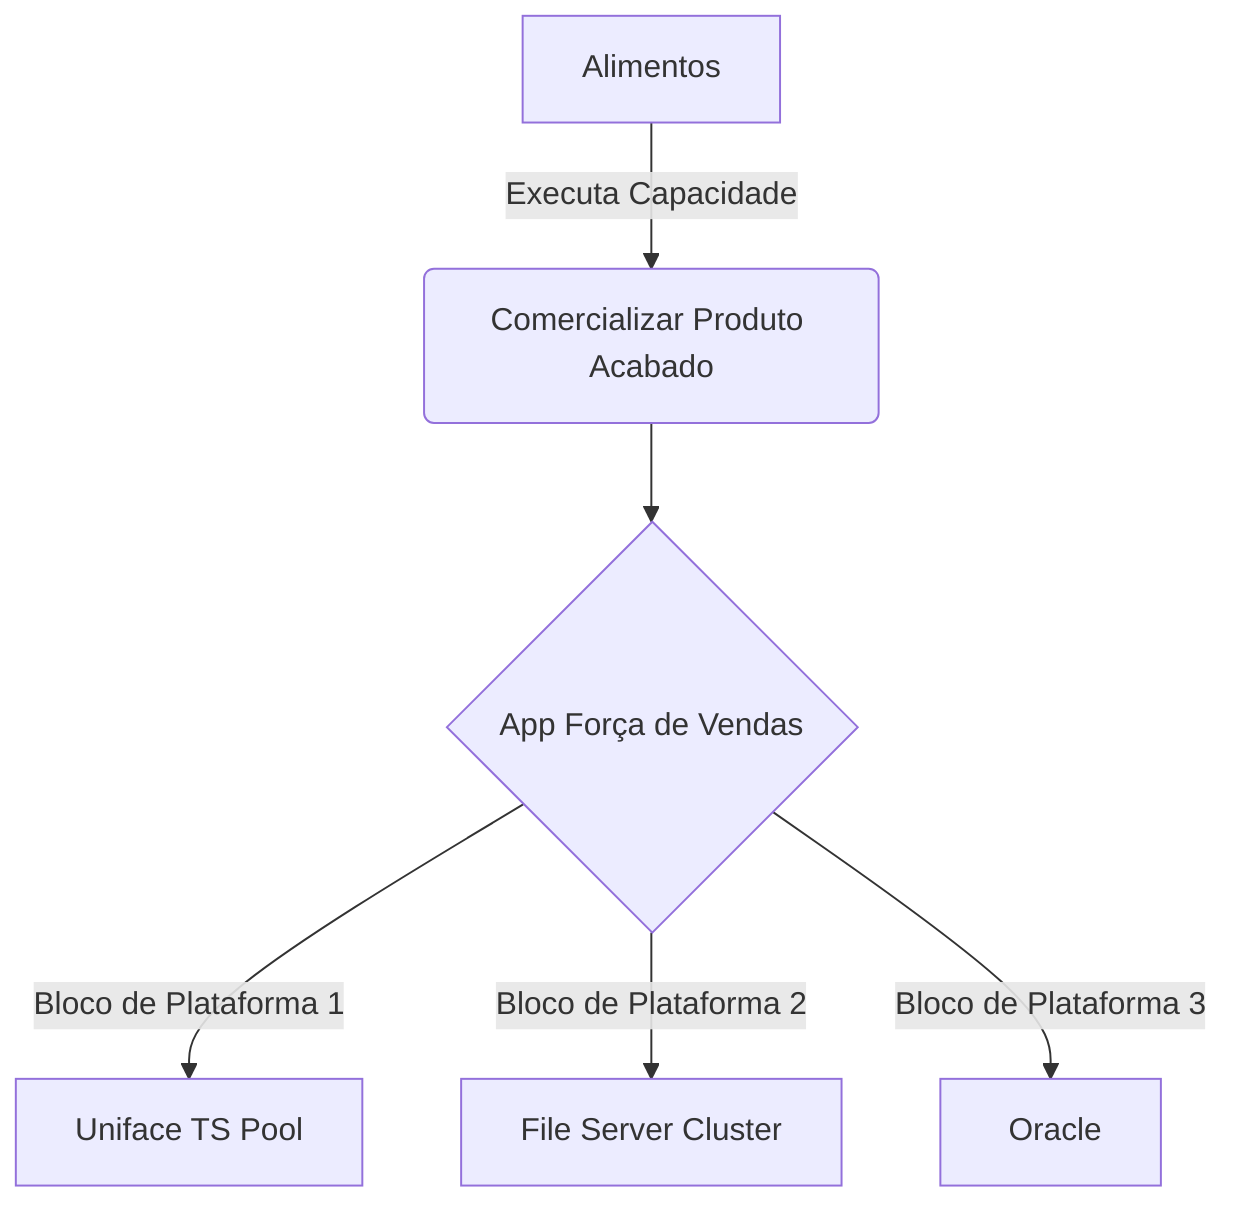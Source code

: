 graph TD
    A[Alimentos] -->|Executa Capacidade| B(Comercializar Produto Acabado)
    B --> C{App Força de Vendas}
    C -->|Bloco de Plataforma 1| D["Uniface TS Pool"]
    C -->|Bloco de Plataforma 2| E["File Server Cluster"]
    C -->|Bloco de Plataforma 3| F[fa:fa-orcl Oracle]